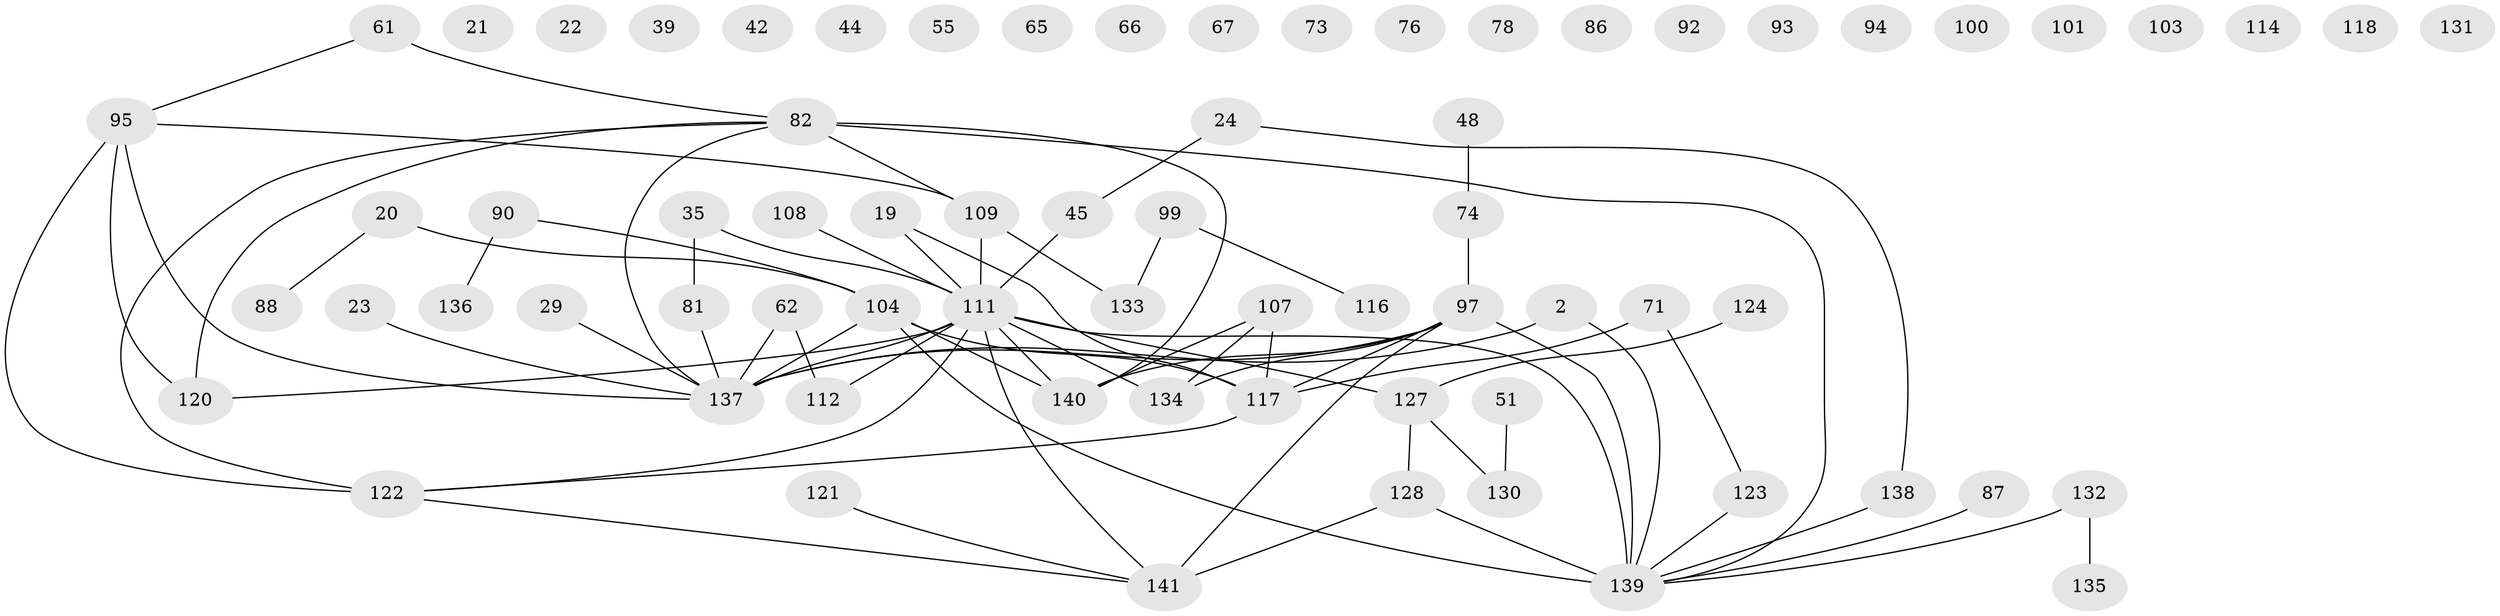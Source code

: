 // original degree distribution, {1: 0.1347517730496454, 2: 0.3049645390070922, 4: 0.10638297872340426, 3: 0.24113475177304963, 7: 0.03546099290780142, 0: 0.15602836879432624, 5: 0.014184397163120567, 6: 0.0070921985815602835}
// Generated by graph-tools (version 1.1) at 2025/40/03/09/25 04:40:30]
// undirected, 70 vertices, 75 edges
graph export_dot {
graph [start="1"]
  node [color=gray90,style=filled];
  2;
  19;
  20;
  21;
  22;
  23;
  24;
  29;
  35;
  39;
  42;
  44;
  45;
  48;
  51;
  55;
  61;
  62;
  65;
  66;
  67;
  71;
  73;
  74 [super="+41"];
  76;
  78;
  81;
  82 [super="+25"];
  86;
  87;
  88;
  90;
  92;
  93;
  94;
  95 [super="+60+59"];
  97 [super="+53"];
  99 [super="+91"];
  100;
  101;
  103;
  104 [super="+5"];
  107 [super="+38+77"];
  108;
  109 [super="+26+33+54"];
  111 [super="+110+84"];
  112;
  114;
  116;
  117 [super="+7+43"];
  118;
  120 [super="+12+105+119"];
  121;
  122 [super="+36+47"];
  123 [super="+37"];
  124;
  127;
  128 [super="+49+64+102+125+30"];
  130;
  131;
  132;
  133;
  134 [super="+9"];
  135;
  136;
  137 [super="+70+96"];
  138;
  139 [super="+52+113+115+129"];
  140 [super="+98"];
  141 [super="+4+126"];
  2 -- 137;
  2 -- 139;
  19 -- 117;
  19 -- 111;
  20 -- 88;
  20 -- 104;
  23 -- 137;
  24 -- 45;
  24 -- 138;
  29 -- 137;
  35 -- 81;
  35 -- 111;
  45 -- 111;
  48 -- 74;
  51 -- 130;
  61 -- 82;
  61 -- 95;
  62 -- 112;
  62 -- 137;
  71 -- 117;
  71 -- 123;
  74 -- 97;
  81 -- 137;
  82 -- 122;
  82 -- 137;
  82 -- 109 [weight=2];
  82 -- 139;
  82 -- 140;
  82 -- 120;
  87 -- 139;
  90 -- 104;
  90 -- 136;
  95 -- 122 [weight=2];
  95 -- 109;
  95 -- 137;
  95 -- 120;
  97 -- 141 [weight=2];
  97 -- 134;
  97 -- 139 [weight=2];
  97 -- 117;
  97 -- 137 [weight=2];
  97 -- 140;
  99 -- 116;
  99 -- 133;
  104 -- 117 [weight=2];
  104 -- 137 [weight=3];
  104 -- 139;
  104 -- 140;
  107 -- 117 [weight=2];
  107 -- 134;
  107 -- 140;
  108 -- 111;
  109 -- 133;
  109 -- 111;
  111 -- 139 [weight=3];
  111 -- 134;
  111 -- 137 [weight=3];
  111 -- 122;
  111 -- 141;
  111 -- 112;
  111 -- 120;
  111 -- 127;
  111 -- 140;
  117 -- 122;
  121 -- 141;
  122 -- 141;
  123 -- 139;
  124 -- 127;
  127 -- 128;
  127 -- 130;
  128 -- 139;
  128 -- 141;
  132 -- 135;
  132 -- 139;
  138 -- 139;
}
